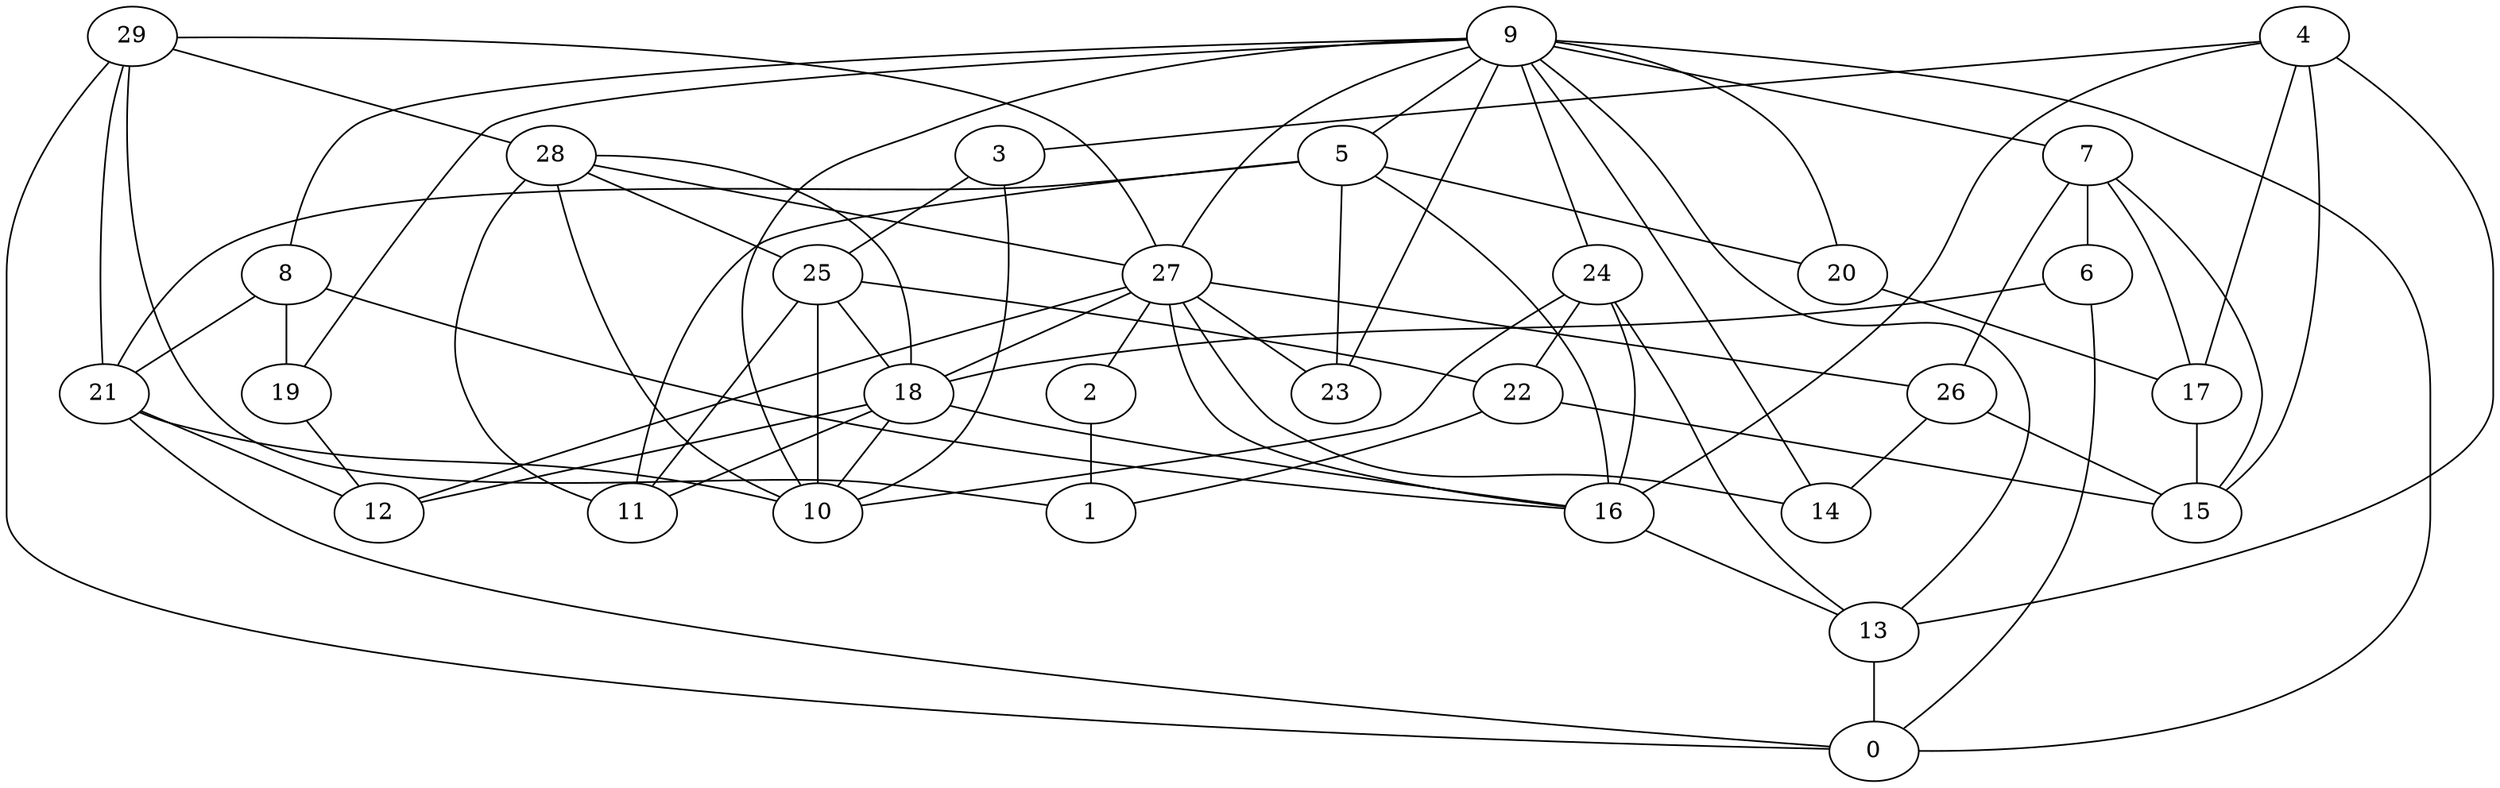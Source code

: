 digraph GG_graph {

subgraph G_graph {
edge [color = black]
"4" -> "13" [dir = none]
"4" -> "3" [dir = none]
"4" -> "16" [dir = none]
"22" -> "1" [dir = none]
"22" -> "15" [dir = none]
"9" -> "19" [dir = none]
"9" -> "8" [dir = none]
"9" -> "20" [dir = none]
"9" -> "14" [dir = none]
"9" -> "24" [dir = none]
"9" -> "5" [dir = none]
"9" -> "27" [dir = none]
"9" -> "10" [dir = none]
"9" -> "0" [dir = none]
"9" -> "7" [dir = none]
"20" -> "17" [dir = none]
"26" -> "14" [dir = none]
"26" -> "15" [dir = none]
"17" -> "15" [dir = none]
"28" -> "18" [dir = none]
"28" -> "11" [dir = none]
"28" -> "27" [dir = none]
"27" -> "16" [dir = none]
"27" -> "12" [dir = none]
"27" -> "14" [dir = none]
"27" -> "2" [dir = none]
"27" -> "26" [dir = none]
"27" -> "23" [dir = none]
"7" -> "6" [dir = none]
"7" -> "17" [dir = none]
"29" -> "21" [dir = none]
"29" -> "0" [dir = none]
"29" -> "1" [dir = none]
"29" -> "28" [dir = none]
"13" -> "0" [dir = none]
"18" -> "10" [dir = none]
"18" -> "12" [dir = none]
"18" -> "11" [dir = none]
"24" -> "10" [dir = none]
"24" -> "16" [dir = none]
"24" -> "22" [dir = none]
"5" -> "23" [dir = none]
"5" -> "20" [dir = none]
"5" -> "16" [dir = none]
"5" -> "21" [dir = none]
"21" -> "0" [dir = none]
"21" -> "10" [dir = none]
"21" -> "12" [dir = none]
"8" -> "16" [dir = none]
"2" -> "1" [dir = none]
"25" -> "22" [dir = none]
"25" -> "10" [dir = none]
"25" -> "18" [dir = none]
"3" -> "10" [dir = none]
"3" -> "25" [dir = none]
"6" -> "18" [dir = none]
"6" -> "0" [dir = none]
"19" -> "12" [dir = none]
"9" -> "23" [dir = none]
"8" -> "19" [dir = none]
"8" -> "21" [dir = none]
"28" -> "10" [dir = none]
"16" -> "13" [dir = none]
"29" -> "27" [dir = none]
"18" -> "16" [dir = none]
"24" -> "13" [dir = none]
"4" -> "17" [dir = none]
"4" -> "15" [dir = none]
"5" -> "11" [dir = none]
"25" -> "11" [dir = none]
"9" -> "13" [dir = none]
"27" -> "18" [dir = none]
"7" -> "15" [dir = none]
"28" -> "25" [dir = none]
"7" -> "26" [dir = none]
}

}
